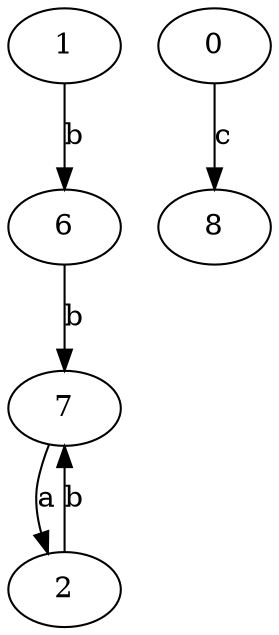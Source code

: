 strict digraph  {
1;
2;
0;
6;
7;
8;
1 -> 6  [label=b];
2 -> 7  [label=b];
0 -> 8  [label=c];
6 -> 7  [label=b];
7 -> 2  [label=a];
}
